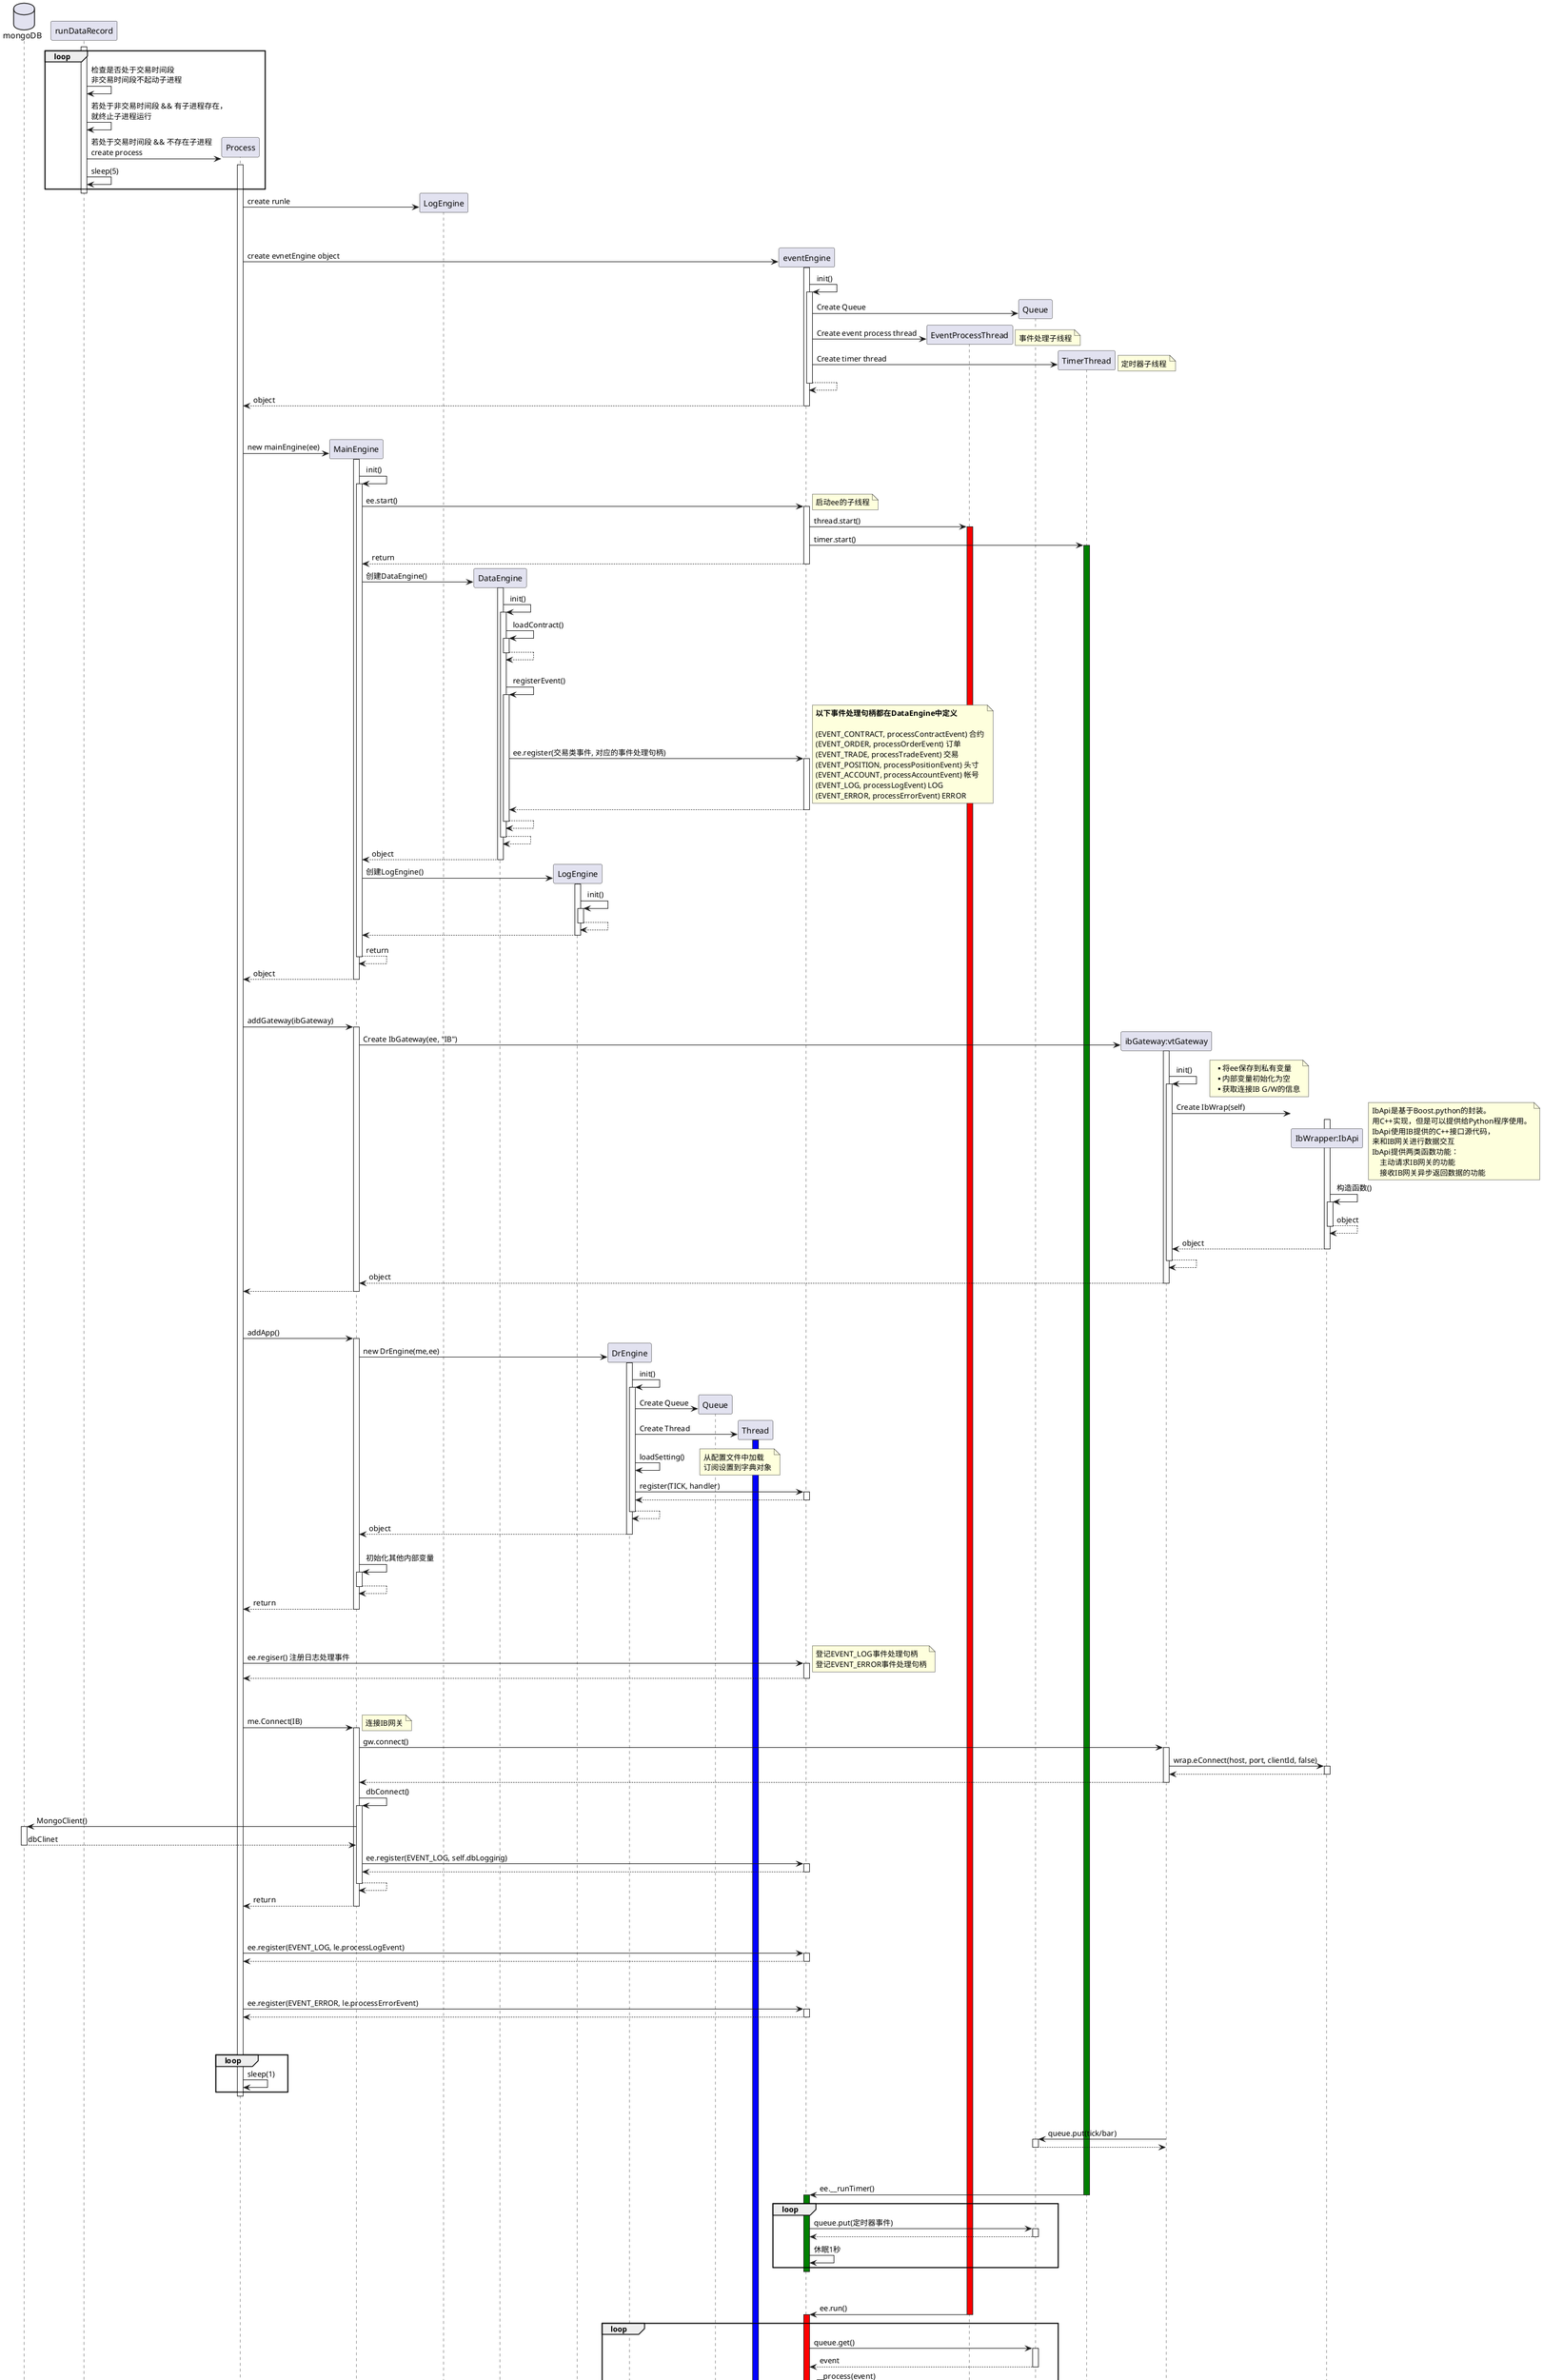 @startuml
database mongoDB as db
participant runDataRecord as rundr
participant Process as run
participant MainEngine as me
participant LogEngine as runle
participant DataEngine as dte
participant LogEngine as le
participant DrEngine as dr
participant Queue as drq
participant Thread as drt
participant eventEngine as ee
participant EventProcessThread as eet
participant Queue as eeq
participant TimerThread as eetm
participant "ibGateway:vtGateway" as gw
participant "IbWrapper:IbApi" as wrap





activate rundr
    loop
        rundr->rundr: 检查是否处于交易时间段\n非交易时间段不起动子进程
        rundr->rundr: 若处于非交易时间段 && 有子进程存在，\n就终止子进程运行
        rundr->run ** : 若处于交易时间段 && 不存在子进程\ncreate process
        activate run
        rundr->rundr: sleep(5)
    end loop
    deactivate rundr

run->runle ** : create runle
|||
|||
run->ee ** :create evnetEngine object
    activate ee
    ee->ee ++ : init()
        ee->eeq ** : Create Queue
        ee->eet ** : Create event process thread
        note right: 事件处理子线程
        ee->eetm ** : Create timer thread
        note right: 定时器子线程
        return
    return object
|||
|||
run->me ** : new mainEngine(ee)
    activate me
    me->me ++ : init()
        me->ee ++ : ee.start()
            note right: 启动ee的子线程
            ee->eet ++ #red : thread.start()
            ee->eetm ++ #green : timer.start()
            ee-->me--: return
        me->dte ** :创建DataEngine()
            activate dte
            dte->dte ++ : init()
                dte->dte ++ : loadContract()
                    return
                |||
                dte->dte ++ : registerEvent()
                    dte->ee ++ : ee.register(交易类事件, 对应的事件处理句柄)
                        note right
                            **以下事件处理句柄都在DataEngine中定义**

                            (EVENT_CONTRACT, processContractEvent) 合约
                            (EVENT_ORDER, processOrderEvent) 订单
                            (EVENT_TRADE, processTradeEvent) 交易
                            (EVENT_POSITION, processPositionEvent) 头寸
                            (EVENT_ACCOUNT, processAccountEvent) 帐号
                            (EVENT_LOG, processLogEvent) LOG
                            (EVENT_ERROR, processErrorEvent) ERROR
                        end note
                        return
                    return
                return
            return object
        me->le ** :创建LogEngine()
            activate le
            le->le ++ : init()
                return
            return
        me-->me--:return
    me-->run--: object
|||
|||
run->me ++ : addGateway(ibGateway)
    me->gw ** : Create IbGateway(ee, "IB")
        activate gw
            gw->gw ++ : init()
                note right
                    ** 将ee保存到私有变量
                    ** 内部变量初始化为空
                    ** 获取连接IB G/W的信息
                end note
                gw->wrap ** : Create IbWrap(self)
                    note right
                        IbApi是基于Boost.python的封装。
                        用C++实现，但是可以提供给Python程序使用。
                        IbApi使用IB提供的C++接口源代码，
                        来和IB网关进行数据交互
                        IbApi提供两类函数功能：
                            主动请求IB网关的功能
                            接收IB网关异步返回数据的功能
                    end note
                    activate wrap
                    wrap->wrap ++ : 构造函数()
                        return object
                    return object
                return
        return object
    return
|||
|||
run->me ++ : addApp()
    me->dr**: new DrEngine(me,ee)
        activate dr
        dr->dr++:init()
            dr->drq **:Create Queue
            dr->drt **:Create Thread
                activate drt #blue
            dr->dr:loadSetting()
                note right
                从配置文件中加载
                订阅设置到字典对象
                end note
            dr->ee++:register(TICK, handler)
                return
            dr-->dr -- :
        dr-->me--: object
    |||
    me->me ++ : 初始化其他内部变量
        return

    run<--me -- : return
|||
|||
run->ee: ee.regiser() 注册日志处理事件
    activate ee
    note right
        登记EVENT_LOG事件处理句柄
        登记EVENT_ERROR事件处理句柄
    end note
    return
|||
|||
run->me++: me.Connect(IB)
    note right: 连接IB网关
    me->gw ++ : gw.connect()
        gw-> wrap ++ : wrap.eConnect(host, port, clientId, false)
            return
        return
    me->me ++ : dbConnect()
        me->db ++ : MongoClient()
            return dbClinet
        me->ee ++ : ee.register(EVENT_LOG, self.dbLogging)
            return
        return
    run<--me--:return

|||
|||
run->ee ++ : ee.register(EVENT_LOG, le.processLogEvent)
    return

|||
|||
run->ee ++ : ee.register(EVENT_ERROR, le.processErrorEvent)
    return

|||
|||
loop
    run->run: sleep(1)
end loop
deactivate run
|||
|||
gw->eeq ++: queue.put(tick/bar)
    return
|||
|||
eetm->ee -- : ee.__runTimer()
    activate ee #green
    loop
        ee->eeq ++ : queue.put(定时器事件)
            return
        ee->ee : 休眠1秒
    end loop
    deactivate ee
|||
|||
eet->ee--: ee.run()
    activate ee #red
    loop
        ee->eeq ++ :queue.get()
        return event
        ee->ee ++ : __process(event)
            ee->dr ++ #red :call procecssTickEvent()
                dr->dr ++ :OnTick()
                    dr->drq ++: queue.put(tick)
                        return
                    return

                dr->dr ++ :OnBar()
                    dr->drq ++: queue.put(bar)
                        return
                    return
                return
            return
    end loop
    deactivate ee


drt->dr -- :run()
    activate dr #blue
    loop
        dr->drq ++ :queue.get()
        drq-->dr --:data
        dr->me:insertDB(data)
    end loop
    deactivate dr

me->db: 写入mongoDB

@enduml
